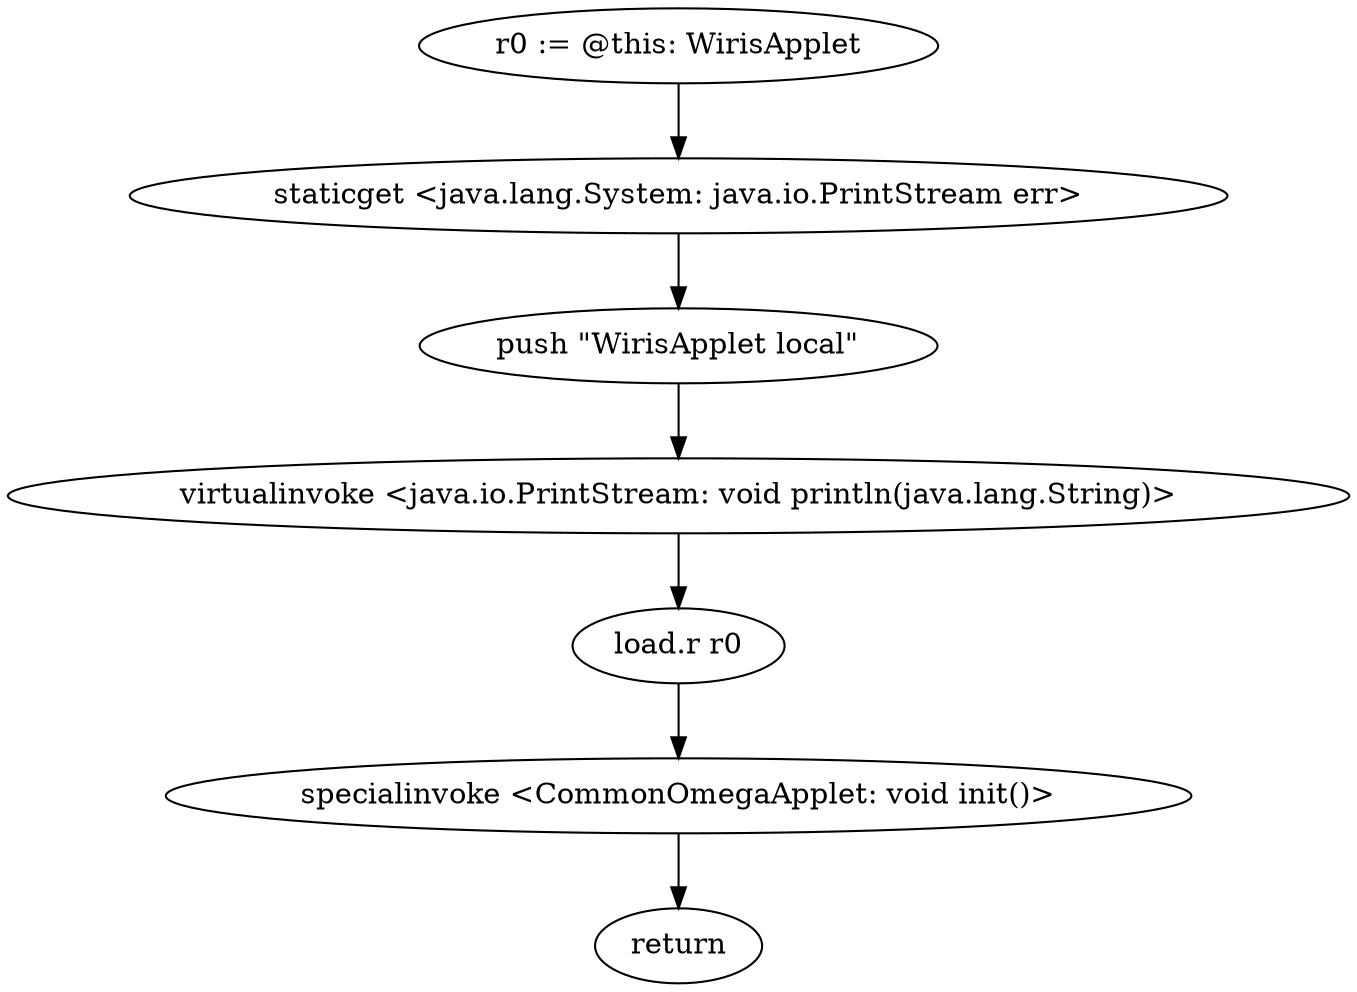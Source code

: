 digraph "" {
    "r0 := @this: WirisApplet"
    "staticget <java.lang.System: java.io.PrintStream err>"
    "r0 := @this: WirisApplet"->"staticget <java.lang.System: java.io.PrintStream err>";
    "push \"WirisApplet local\""
    "staticget <java.lang.System: java.io.PrintStream err>"->"push \"WirisApplet local\"";
    "virtualinvoke <java.io.PrintStream: void println(java.lang.String)>"
    "push \"WirisApplet local\""->"virtualinvoke <java.io.PrintStream: void println(java.lang.String)>";
    "load.r r0"
    "virtualinvoke <java.io.PrintStream: void println(java.lang.String)>"->"load.r r0";
    "specialinvoke <CommonOmegaApplet: void init()>"
    "load.r r0"->"specialinvoke <CommonOmegaApplet: void init()>";
    "return"
    "specialinvoke <CommonOmegaApplet: void init()>"->"return";
}
